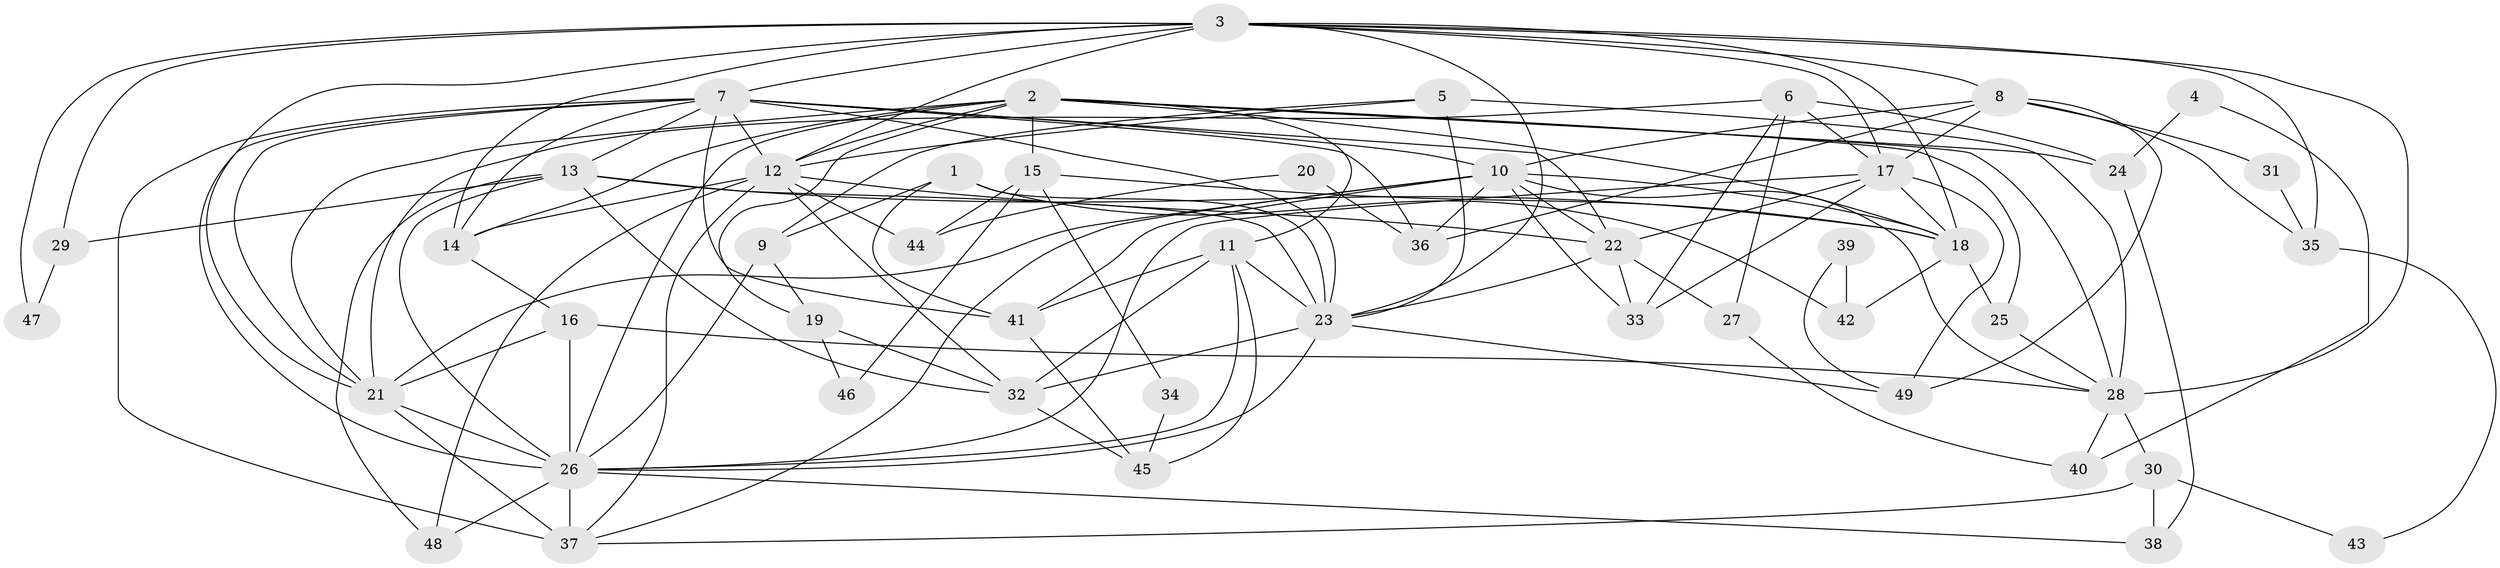 // original degree distribution, {4: 0.29896907216494845, 6: 0.09278350515463918, 2: 0.15463917525773196, 5: 0.15463917525773196, 7: 0.041237113402061855, 3: 0.23711340206185566, 8: 0.020618556701030927}
// Generated by graph-tools (version 1.1) at 2025/36/03/09/25 02:36:19]
// undirected, 49 vertices, 128 edges
graph export_dot {
graph [start="1"]
  node [color=gray90,style=filled];
  1;
  2;
  3;
  4;
  5;
  6;
  7;
  8;
  9;
  10;
  11;
  12;
  13;
  14;
  15;
  16;
  17;
  18;
  19;
  20;
  21;
  22;
  23;
  24;
  25;
  26;
  27;
  28;
  29;
  30;
  31;
  32;
  33;
  34;
  35;
  36;
  37;
  38;
  39;
  40;
  41;
  42;
  43;
  44;
  45;
  46;
  47;
  48;
  49;
  1 -- 9 [weight=1.0];
  1 -- 23 [weight=1.0];
  1 -- 41 [weight=1.0];
  1 -- 42 [weight=1.0];
  2 -- 11 [weight=1.0];
  2 -- 12 [weight=1.0];
  2 -- 14 [weight=1.0];
  2 -- 15 [weight=1.0];
  2 -- 18 [weight=1.0];
  2 -- 19 [weight=1.0];
  2 -- 21 [weight=1.0];
  2 -- 24 [weight=1.0];
  2 -- 25 [weight=1.0];
  2 -- 26 [weight=1.0];
  2 -- 28 [weight=1.0];
  3 -- 7 [weight=2.0];
  3 -- 8 [weight=1.0];
  3 -- 12 [weight=1.0];
  3 -- 14 [weight=2.0];
  3 -- 17 [weight=1.0];
  3 -- 18 [weight=1.0];
  3 -- 21 [weight=1.0];
  3 -- 23 [weight=1.0];
  3 -- 28 [weight=3.0];
  3 -- 29 [weight=1.0];
  3 -- 35 [weight=1.0];
  3 -- 47 [weight=1.0];
  4 -- 24 [weight=1.0];
  4 -- 40 [weight=1.0];
  5 -- 9 [weight=1.0];
  5 -- 12 [weight=1.0];
  5 -- 23 [weight=1.0];
  5 -- 28 [weight=2.0];
  6 -- 17 [weight=1.0];
  6 -- 21 [weight=1.0];
  6 -- 24 [weight=1.0];
  6 -- 27 [weight=1.0];
  6 -- 33 [weight=1.0];
  7 -- 10 [weight=1.0];
  7 -- 12 [weight=1.0];
  7 -- 13 [weight=1.0];
  7 -- 14 [weight=2.0];
  7 -- 21 [weight=1.0];
  7 -- 22 [weight=1.0];
  7 -- 23 [weight=1.0];
  7 -- 26 [weight=1.0];
  7 -- 36 [weight=1.0];
  7 -- 37 [weight=1.0];
  7 -- 41 [weight=1.0];
  8 -- 10 [weight=1.0];
  8 -- 17 [weight=1.0];
  8 -- 31 [weight=1.0];
  8 -- 35 [weight=1.0];
  8 -- 36 [weight=1.0];
  8 -- 49 [weight=1.0];
  9 -- 19 [weight=1.0];
  9 -- 26 [weight=1.0];
  10 -- 18 [weight=1.0];
  10 -- 21 [weight=1.0];
  10 -- 22 [weight=1.0];
  10 -- 28 [weight=1.0];
  10 -- 33 [weight=1.0];
  10 -- 36 [weight=2.0];
  10 -- 37 [weight=1.0];
  10 -- 41 [weight=1.0];
  11 -- 23 [weight=1.0];
  11 -- 26 [weight=1.0];
  11 -- 32 [weight=1.0];
  11 -- 41 [weight=1.0];
  11 -- 45 [weight=1.0];
  12 -- 14 [weight=1.0];
  12 -- 22 [weight=2.0];
  12 -- 32 [weight=1.0];
  12 -- 37 [weight=1.0];
  12 -- 44 [weight=1.0];
  12 -- 48 [weight=1.0];
  13 -- 18 [weight=1.0];
  13 -- 23 [weight=1.0];
  13 -- 26 [weight=1.0];
  13 -- 29 [weight=1.0];
  13 -- 32 [weight=1.0];
  13 -- 48 [weight=1.0];
  14 -- 16 [weight=1.0];
  15 -- 18 [weight=1.0];
  15 -- 34 [weight=1.0];
  15 -- 44 [weight=1.0];
  15 -- 46 [weight=1.0];
  16 -- 21 [weight=1.0];
  16 -- 26 [weight=2.0];
  16 -- 28 [weight=2.0];
  17 -- 18 [weight=1.0];
  17 -- 22 [weight=1.0];
  17 -- 26 [weight=1.0];
  17 -- 33 [weight=1.0];
  17 -- 49 [weight=1.0];
  18 -- 25 [weight=1.0];
  18 -- 42 [weight=1.0];
  19 -- 32 [weight=1.0];
  19 -- 46 [weight=1.0];
  20 -- 36 [weight=1.0];
  20 -- 44 [weight=1.0];
  21 -- 26 [weight=2.0];
  21 -- 37 [weight=2.0];
  22 -- 23 [weight=1.0];
  22 -- 27 [weight=1.0];
  22 -- 33 [weight=1.0];
  23 -- 26 [weight=1.0];
  23 -- 32 [weight=3.0];
  23 -- 49 [weight=1.0];
  24 -- 38 [weight=1.0];
  25 -- 28 [weight=1.0];
  26 -- 37 [weight=1.0];
  26 -- 38 [weight=1.0];
  26 -- 48 [weight=1.0];
  27 -- 40 [weight=1.0];
  28 -- 30 [weight=1.0];
  28 -- 40 [weight=1.0];
  29 -- 47 [weight=1.0];
  30 -- 37 [weight=1.0];
  30 -- 38 [weight=1.0];
  30 -- 43 [weight=1.0];
  31 -- 35 [weight=1.0];
  32 -- 45 [weight=1.0];
  34 -- 45 [weight=1.0];
  35 -- 43 [weight=1.0];
  39 -- 42 [weight=1.0];
  39 -- 49 [weight=1.0];
  41 -- 45 [weight=1.0];
}
